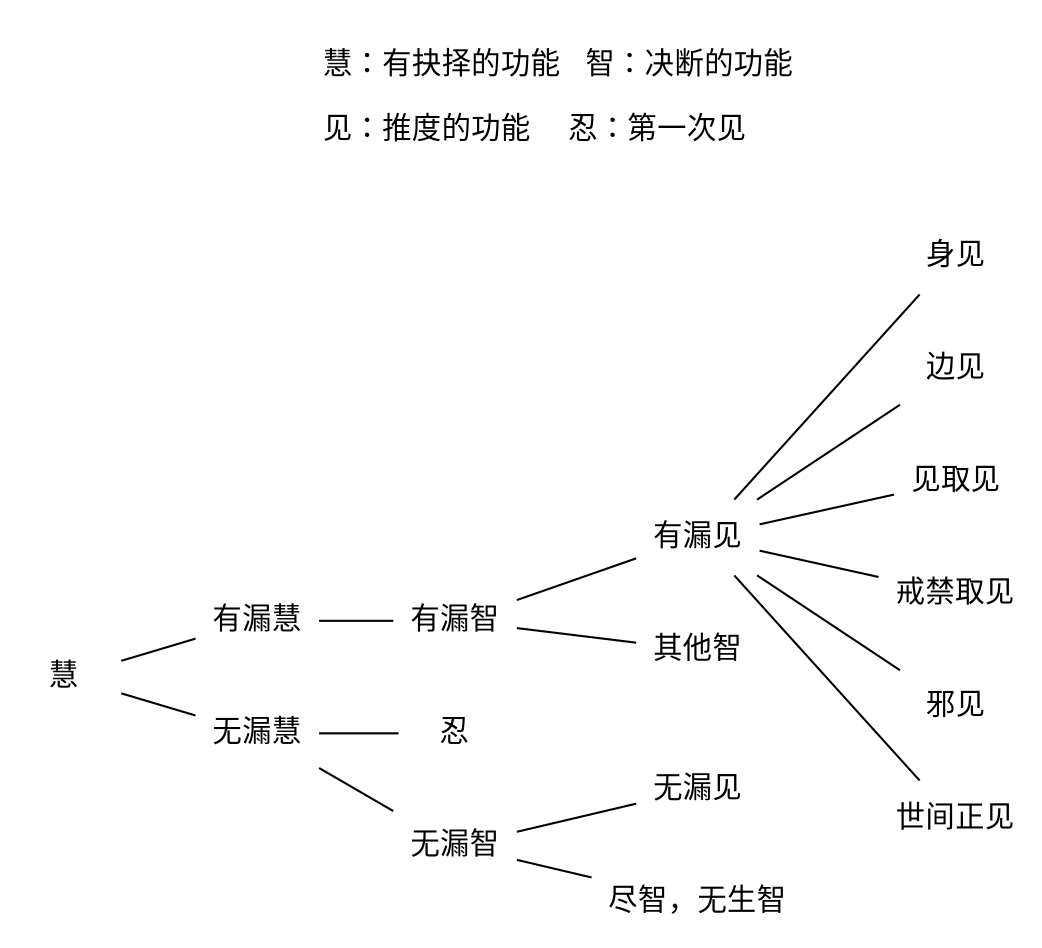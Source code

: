 graph Hui {
    rankdir = LR
    splines=false
    node [shape = none]
    
    labelloc = t
    label = "
            慧：有抉择的功能    智：决断的功能\l
            见：推度的功能      忍：第一次见\l
            "
   
    慧 -- {有漏慧,无漏慧}

    有漏慧 -- 有漏智 -- {有漏见, 其他智}
    有漏见 -- {身见,边见,见取见,戒禁取见,邪见,世间正见}

    无漏慧 -- {忍,无漏智}
    无漏智 -- {无漏见, "尽智，无生智"}

}